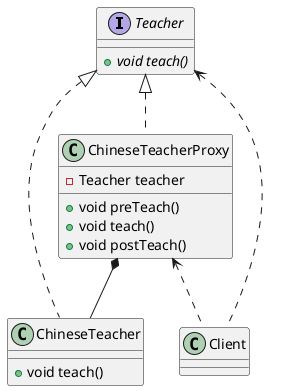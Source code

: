 @startuml

interface Teacher{
   {abstract} {method} + void teach()
}
class ChineseTeacherProxy{
    {field} - Teacher teacher
    {method} + void preTeach()
    {method} + void teach()
    {method} + void postTeach()

}
class ChineseTeacher{
    {method} + void teach()
}

class Client

Teacher <|.. ChineseTeacherProxy
Teacher <|.. ChineseTeacher
ChineseTeacherProxy *-- ChineseTeacher
Teacher <.. Client
ChineseTeacherProxy <.. Client

@enduml